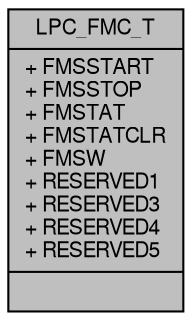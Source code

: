 digraph "LPC_FMC_T"
{
  edge [fontname="FreeSans",fontsize="10",labelfontname="FreeSans",labelfontsize="10"];
  node [fontname="FreeSans",fontsize="10",shape=record];
  Node1 [label="{LPC_FMC_T\n|+ FMSSTART\l+ FMSSTOP\l+ FMSTAT\l+ FMSTATCLR\l+ FMSW\l+ RESERVED1\l+ RESERVED3\l+ RESERVED4\l+ RESERVED5\l|}",height=0.2,width=0.4,color="black", fillcolor="grey75", style="filled", fontcolor="black"];
}
